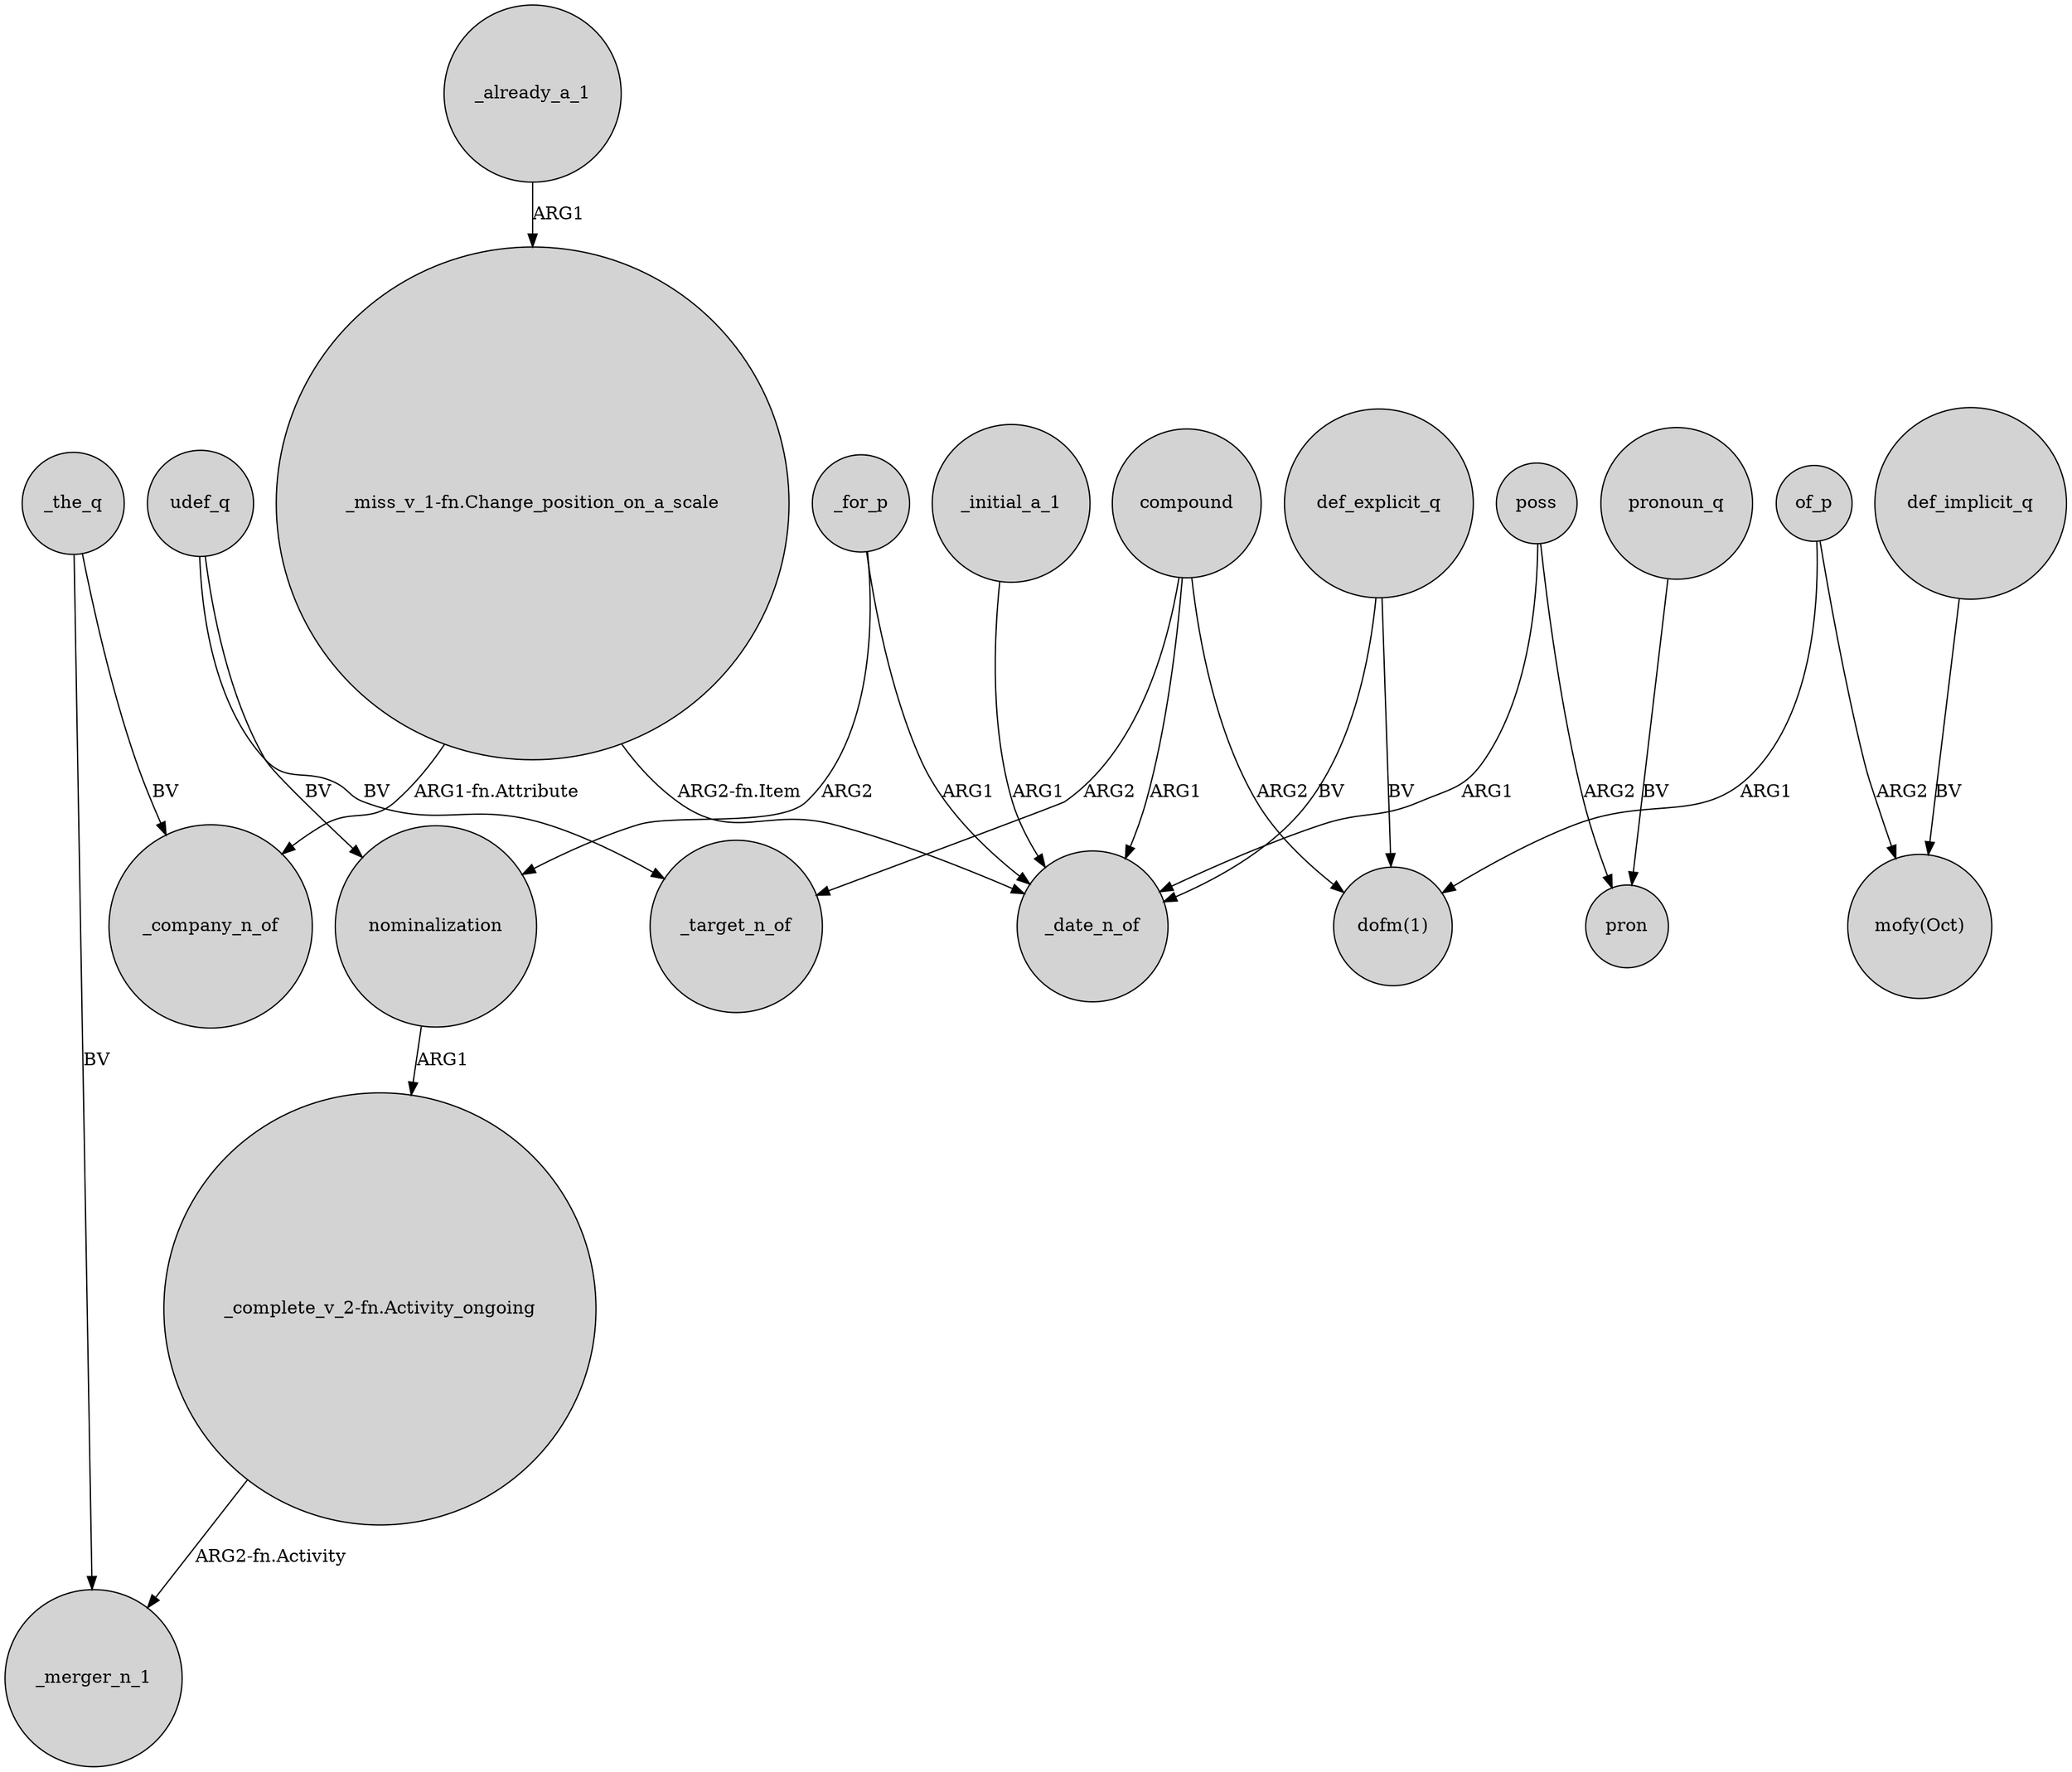 digraph {
	node [shape=circle style=filled]
	"_miss_v_1-fn.Change_position_on_a_scale" -> _company_n_of [label="ARG1-fn.Attribute"]
	"_miss_v_1-fn.Change_position_on_a_scale" -> _date_n_of [label="ARG2-fn.Item"]
	nominalization -> "_complete_v_2-fn.Activity_ongoing" [label=ARG1]
	_the_q -> _merger_n_1 [label=BV]
	_already_a_1 -> "_miss_v_1-fn.Change_position_on_a_scale" [label=ARG1]
	compound -> _date_n_of [label=ARG1]
	of_p -> "mofy(Oct)" [label=ARG2]
	_for_p -> _date_n_of [label=ARG1]
	udef_q -> nominalization [label=BV]
	pronoun_q -> pron [label=BV]
	poss -> pron [label=ARG2]
	def_explicit_q -> "dofm(1)" [label=BV]
	compound -> _target_n_of [label=ARG2]
	udef_q -> _target_n_of [label=BV]
	_initial_a_1 -> _date_n_of [label=ARG1]
	poss -> _date_n_of [label=ARG1]
	_for_p -> nominalization [label=ARG2]
	def_implicit_q -> "mofy(Oct)" [label=BV]
	of_p -> "dofm(1)" [label=ARG1]
	_the_q -> _company_n_of [label=BV]
	"_complete_v_2-fn.Activity_ongoing" -> _merger_n_1 [label="ARG2-fn.Activity"]
	compound -> "dofm(1)" [label=ARG2]
	def_explicit_q -> _date_n_of [label=BV]
}
